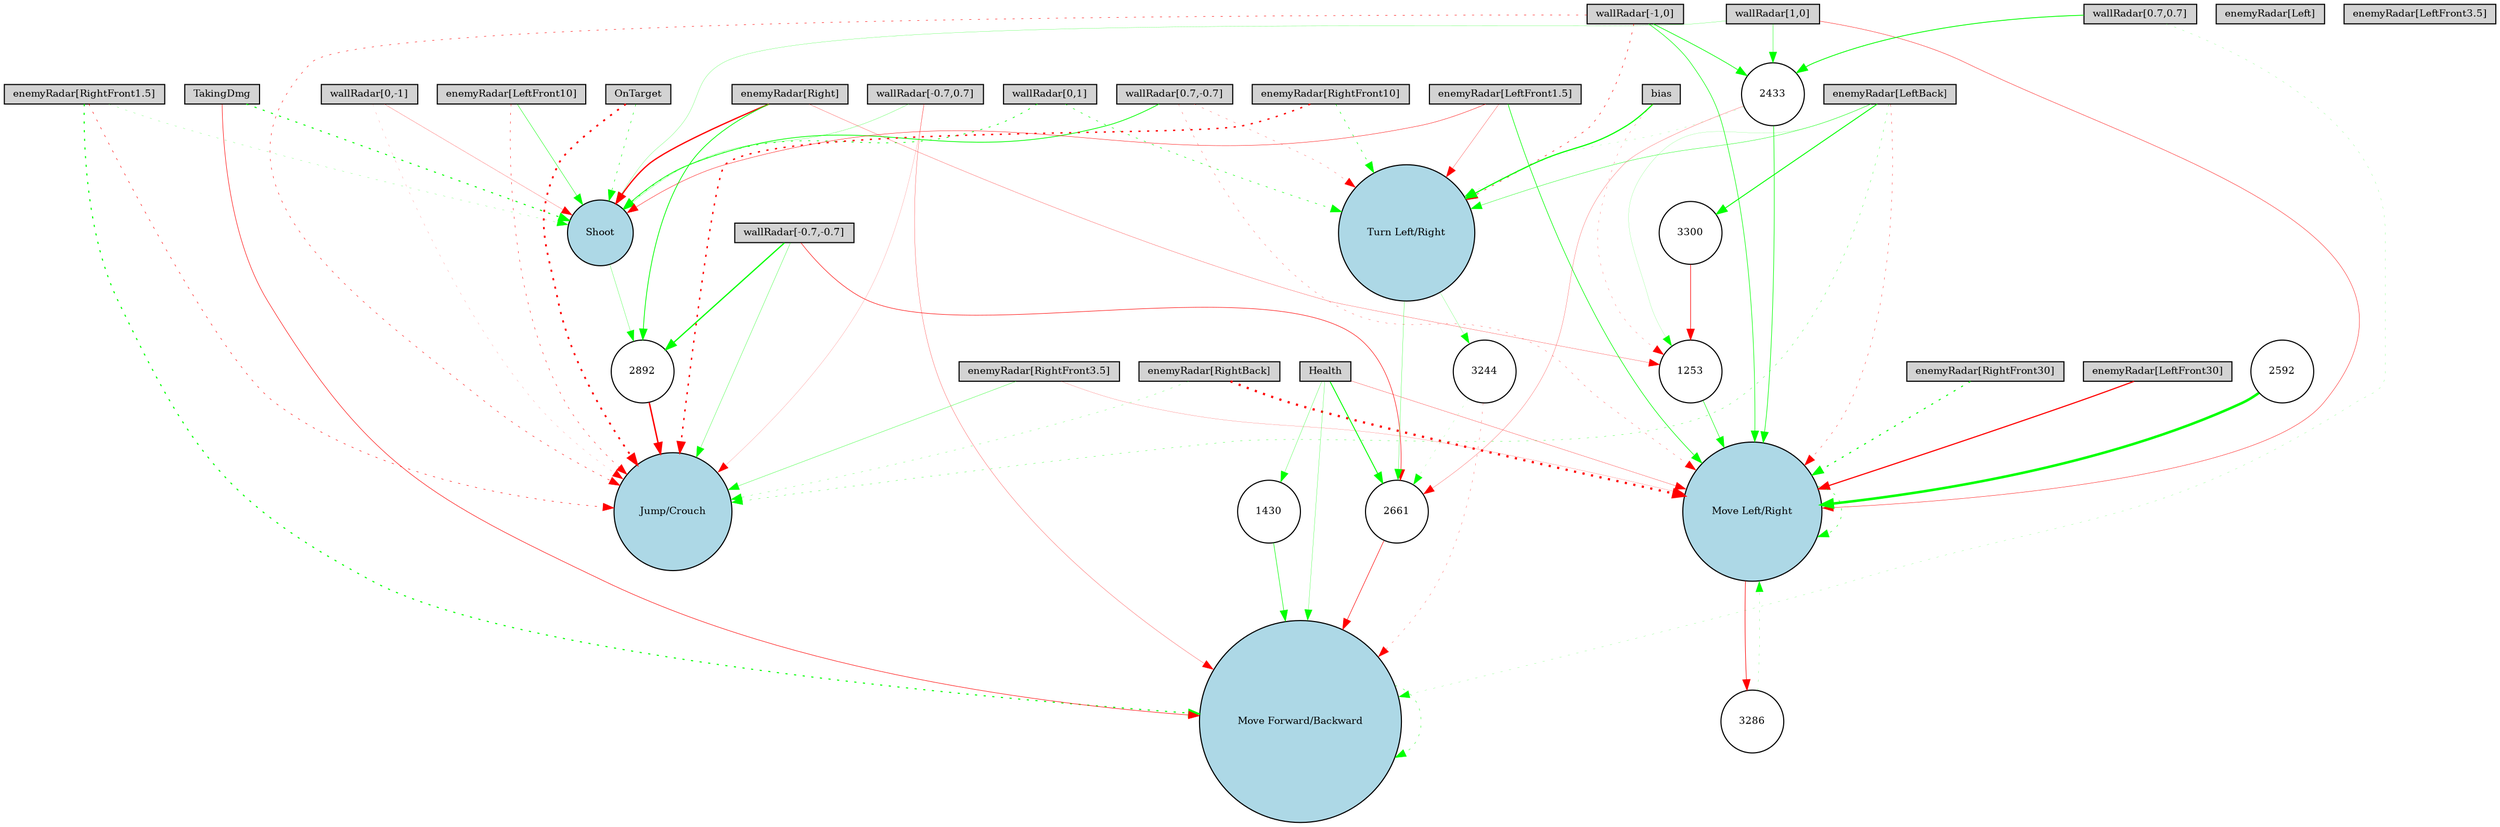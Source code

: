 digraph {
	node [fontsize=9 height=0.2 shape=circle width=0.2]
	"wallRadar[1,0]" [fillcolor=lightgray shape=box style=filled]
	"wallRadar[0,1]" [fillcolor=lightgray shape=box style=filled]
	"wallRadar[-1,0]" [fillcolor=lightgray shape=box style=filled]
	"wallRadar[0,-1]" [fillcolor=lightgray shape=box style=filled]
	"wallRadar[0.7,0.7]" [fillcolor=lightgray shape=box style=filled]
	"wallRadar[-0.7,0.7]" [fillcolor=lightgray shape=box style=filled]
	"wallRadar[-0.7,-0.7]" [fillcolor=lightgray shape=box style=filled]
	"wallRadar[0.7,-0.7]" [fillcolor=lightgray shape=box style=filled]
	"enemyRadar[RightBack]" [fillcolor=lightgray shape=box style=filled]
	"enemyRadar[LeftBack]" [fillcolor=lightgray shape=box style=filled]
	"enemyRadar[Right]" [fillcolor=lightgray shape=box style=filled]
	"enemyRadar[Left]" [fillcolor=lightgray shape=box style=filled]
	"enemyRadar[RightFront30]" [fillcolor=lightgray shape=box style=filled]
	"enemyRadar[LeftFront30]" [fillcolor=lightgray shape=box style=filled]
	"enemyRadar[RightFront10]" [fillcolor=lightgray shape=box style=filled]
	"enemyRadar[LeftFront10]" [fillcolor=lightgray shape=box style=filled]
	"enemyRadar[RightFront3.5]" [fillcolor=lightgray shape=box style=filled]
	"enemyRadar[LeftFront3.5]" [fillcolor=lightgray shape=box style=filled]
	"enemyRadar[RightFront1.5]" [fillcolor=lightgray shape=box style=filled]
	"enemyRadar[LeftFront1.5]" [fillcolor=lightgray shape=box style=filled]
	OnTarget [fillcolor=lightgray shape=box style=filled]
	Health [fillcolor=lightgray shape=box style=filled]
	TakingDmg [fillcolor=lightgray shape=box style=filled]
	bias [fillcolor=lightgray shape=box style=filled]
	Shoot [fillcolor=lightblue style=filled]
	"Jump/Crouch" [fillcolor=lightblue style=filled]
	"Move Forward/Backward" [fillcolor=lightblue style=filled]
	"Move Left/Right" [fillcolor=lightblue style=filled]
	"Turn Left/Right" [fillcolor=lightblue style=filled]
	1253 [fillcolor=white style=filled]
	2433 [fillcolor=white style=filled]
	2592 [fillcolor=white style=filled]
	2661 [fillcolor=white style=filled]
	3300 [fillcolor=white style=filled]
	2892 [fillcolor=white style=filled]
	3244 [fillcolor=white style=filled]
	1430 [fillcolor=white style=filled]
	3286 [fillcolor=white style=filled]
	OnTarget -> "Jump/Crouch" [color=red penwidth=1.6069624246563639 style=dotted]
	"wallRadar[0.7,-0.7]" -> "Turn Left/Right" [color=red penwidth=0.20463574077282654 style=dotted]
	"wallRadar[0,1]" -> "Turn Left/Right" [color=green penwidth=0.47101407252324656 style=dotted]
	"wallRadar[-0.7,0.7]" -> "Move Forward/Backward" [color=red penwidth=0.21067914617724126 style=solid]
	"enemyRadar[RightFront10]" -> "Turn Left/Right" [color=green penwidth=0.4617959782976254 style=dotted]
	"wallRadar[0,-1]" -> Shoot [color=red penwidth=0.1747351934546526 style=solid]
	"wallRadar[-1,0]" -> "Jump/Crouch" [color=red penwidth=0.40063865766751017 style=dotted]
	"wallRadar[-0.7,0.7]" -> Shoot [color=green penwidth=0.19475597098857272 style=solid]
	"enemyRadar[RightBack]" -> "Jump/Crouch" [color=green penwidth=0.1959696685404454 style=dotted]
	"wallRadar[1,0]" -> "Move Left/Right" [color=red penwidth=0.3364863797962526 style=solid]
	"enemyRadar[RightFront1.5]" -> "Jump/Crouch" [color=red penwidth=0.4471298710391992 style=dotted]
	"enemyRadar[LeftBack]" -> "Turn Left/Right" [color=green penwidth=0.31358562755140423 style=solid]
	"enemyRadar[RightBack]" -> "Move Left/Right" [color=red penwidth=2.0898663173494176 style=dotted]
	Health -> "Move Left/Right" [color=red penwidth=0.22375774327957276 style=solid]
	"enemyRadar[RightFront1.5]" -> Shoot [color=green penwidth=0.16357542802699132 style=dotted]
	"enemyRadar[LeftBack]" -> "Jump/Crouch" [color=green penwidth=0.25276567011266116 style=dotted]
	"wallRadar[1,0]" -> Shoot [color=green penwidth=0.17580802167692866 style=solid]
	"wallRadar[-0.7,-0.7]" -> "Jump/Crouch" [color=green penwidth=0.2517952098119468 style=solid]
	"Move Left/Right" -> "Move Left/Right" [color=green penwidth=0.43081819929484255 style=dotted]
	bias -> "Turn Left/Right" [color=green penwidth=1.0744596663668469 style=solid]
	"enemyRadar[RightFront3.5]" -> "Jump/Crouch" [color=green penwidth=0.2546178752856785 style=solid]
	"Move Forward/Backward" -> "Move Forward/Backward" [color=green penwidth=0.32698750618017197 style=dotted]
	"wallRadar[0,-1]" -> "Jump/Crouch" [color=red penwidth=0.1213291510843607 style=dotted]
	"wallRadar[0.7,-0.7]" -> "Move Left/Right" [color=red penwidth=0.2163585508600453 style=dotted]
	"wallRadar[-1,0]" -> "Turn Left/Right" [color=red penwidth=0.46390484274047905 style=dotted]
	"enemyRadar[RightFront1.5]" -> "Move Forward/Backward" [color=green penwidth=0.9936148174694189 style=dotted]
	"wallRadar[0.7,0.7]" -> "Move Forward/Backward" [color=green penwidth=0.1379253585219882 style=dotted]
	"wallRadar[0.7,-0.7]" -> Shoot [color=green penwidth=0.6799262267847499 style=solid]
	"enemyRadar[LeftFront1.5]" -> Shoot [color=red penwidth=0.34452855393366744 style=solid]
	"enemyRadar[LeftFront30]" -> "Move Left/Right" [color=red penwidth=1.0509430365748897 style=solid]
	"enemyRadar[RightFront30]" -> "Move Left/Right" [color=green penwidth=0.9477678025036432 style=dotted]
	"enemyRadar[LeftBack]" -> "Move Left/Right" [color=red penwidth=0.28484697375602297 style=dotted]
	"enemyRadar[RightFront10]" -> "Jump/Crouch" [color=red penwidth=1.2990204802224274 style=dotted]
	"wallRadar[0,1]" -> Shoot [color=green penwidth=0.6479040875381805 style=dotted]
	"enemyRadar[Right]" -> Shoot [color=red penwidth=1.197440304461878 style=solid]
	"enemyRadar[LeftFront1.5]" -> "Move Left/Right" [color=green penwidth=0.5581077617771747 style=solid]
	Health -> "Move Forward/Backward" [color=green penwidth=0.21659530075467873 style=solid]
	"wallRadar[-1,0]" -> "Move Left/Right" [color=green penwidth=0.512651308451648 style=solid]
	"enemyRadar[LeftFront1.5]" -> "Turn Left/Right" [color=red penwidth=0.21561882200157517 style=solid]
	"enemyRadar[LeftFront10]" -> "Jump/Crouch" [color=red penwidth=0.36500679374237144 style=dotted]
	TakingDmg -> Shoot [color=green penwidth=0.925920740104495 style=dotted]
	"enemyRadar[RightFront3.5]" -> "Move Left/Right" [color=red penwidth=0.13334420526598928 style=solid]
	OnTarget -> Shoot [color=green penwidth=0.4328400723660738 style=dotted]
	bias -> 1253 [color=red penwidth=0.17339726265256905 style=dotted]
	1253 -> "Move Left/Right" [color=green penwidth=0.45234433663299334 style=solid]
	Health -> 1430 [color=green penwidth=0.23215406907768266 style=solid]
	1430 -> "Move Forward/Backward" [color=green penwidth=0.4803730017761141 style=solid]
	"enemyRadar[Right]" -> 1253 [color=red penwidth=0.20440419404666843 style=solid]
	"wallRadar[-1,0]" -> 2433 [color=green penwidth=0.5997179176109148 style=solid]
	2433 -> "Turn Left/Right" [color=green penwidth=0.12235114565071328 style=dotted]
	"wallRadar[0.7,0.7]" -> 2433 [color=green penwidth=0.7505348397894246 style=solid]
	2592 -> "Move Left/Right" [color=green penwidth=2.329145179695829 style=solid]
	"enemyRadar[LeftFront10]" -> Shoot [color=green penwidth=0.3697898618271487 style=solid]
	Health -> 2661 [color=green penwidth=0.8416981808071707 style=solid]
	2661 -> "Move Forward/Backward" [color=red penwidth=0.47171679472134675 style=solid]
	"Turn Left/Right" -> 2661 [color=green penwidth=0.23147551872003477 style=solid]
	2433 -> "Move Left/Right" [color=green penwidth=0.5331933579521169 style=solid]
	2433 -> 2661 [color=red penwidth=0.18680506424223658 style=solid]
	TakingDmg -> "Move Forward/Backward" [color=red penwidth=0.4532189377991622 style=solid]
	"wallRadar[-0.7,-0.7]" -> 2892 [color=green penwidth=1.144246591995849 style=solid]
	2892 -> "Jump/Crouch" [color=red penwidth=1.3348302294811634 style=solid]
	"wallRadar[1,0]" -> 2433 [color=green penwidth=0.3308600338798285 style=solid]
	"enemyRadar[LeftBack]" -> 1253 [color=green penwidth=0.11441165656710794 style=solid]
	"Turn Left/Right" -> 3244 [color=green penwidth=0.16210990496333083 style=solid]
	3244 -> 2661 [color=green penwidth=0.11928172664884854 style=dotted]
	"wallRadar[-0.7,-0.7]" -> 2661 [color=red penwidth=0.45978365558187173 style=solid]
	"Move Left/Right" -> 3286 [color=red penwidth=0.5274685516007787 style=solid]
	3286 -> "Move Left/Right" [color=green penwidth=0.16582079559417007 style=dotted]
	"enemyRadar[LeftBack]" -> 3300 [color=green penwidth=0.83359670887801 style=solid]
	3300 -> 1253 [color=red penwidth=0.5580728500651009 style=solid]
	3244 -> "Move Forward/Backward" [color=red penwidth=0.207310827077763 style=dotted]
	"enemyRadar[Right]" -> 2892 [color=green penwidth=0.69486830740449 style=solid]
	"wallRadar[-0.7,0.7]" -> "Jump/Crouch" [color=red penwidth=0.11528714404430036 style=solid]
	Shoot -> 2892 [color=green penwidth=0.22421457664362482 style=solid]
}
